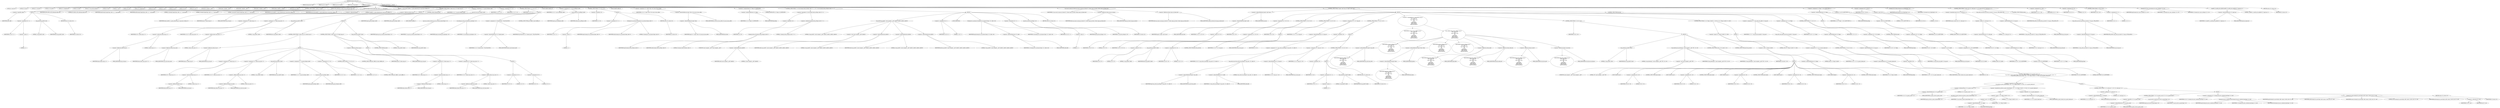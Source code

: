 digraph hostapd_notif_assoc {  
"1000123" [label = "(METHOD,hostapd_notif_assoc)" ]
"1000124" [label = "(PARAM,hostapd_data *hapd)" ]
"1000125" [label = "(PARAM,const u8 *addr)" ]
"1000126" [label = "(PARAM,const u8 *req_ies)" ]
"1000127" [label = "(PARAM,size_t req_ies_len)" ]
"1000128" [label = "(PARAM,int reassoc)" ]
"1000129" [label = "(BLOCK,,)" ]
"1000130" [label = "(LOCAL,v9: const u8 *)" ]
"1000131" [label = "(LOCAL,v10: size_t)" ]
"1000132" [label = "(LOCAL,v11: sta_info *)" ]
"1000133" [label = "(LOCAL,v12: sta_info *)" ]
"1000134" [label = "(LOCAL,v13: unsigned int)" ]
"1000135" [label = "(LOCAL,v14: bool)" ]
"1000136" [label = "(LOCAL,v15: wpa_state_machine *)" ]
"1000137" [label = "(LOCAL,v16: int)" ]
"1000138" [label = "(LOCAL,v17: int)" ]
"1000139" [label = "(LOCAL,v18: u32)" ]
"1000140" [label = "(LOCAL,v19: unsigned int)" ]
"1000141" [label = "(LOCAL,v20: int)" ]
"1000142" [label = "(LOCAL,v21: int)" ]
"1000143" [label = "(LOCAL,v22: int)" ]
"1000144" [label = "(LOCAL,v24: int)" ]
"1000145" [label = "(LOCAL,v25: u8 *)" ]
"1000146" [label = "(LOCAL,fmt: unsigned __int8 *)" ]
"1000147" [label = "(LOCAL,fmta: unsigned __int8 *)" ]
"1000148" [label = "(LOCAL,fmtb: unsigned __int8 *)" ]
"1000149" [label = "(LOCAL,fmtc: unsigned __int8 *)" ]
"1000150" [label = "(LOCAL,elems: ieee802_11_elems)" ]
"1000151" [label = "(LOCAL,buf: u8 [ 1064 ])" ]
"1000152" [label = "(CONTROL_STRUCTURE,if ( !addr ),if ( !addr ))" ]
"1000153" [label = "(<operator>.logicalNot,!addr)" ]
"1000154" [label = "(IDENTIFIER,addr,!addr)" ]
"1000155" [label = "(BLOCK,,)" ]
"1000156" [label = "(<operator>.assignment,v22 = -1)" ]
"1000157" [label = "(IDENTIFIER,v22,v22 = -1)" ]
"1000158" [label = "(<operator>.minus,-1)" ]
"1000159" [label = "(LITERAL,1,-1)" ]
"1000160" [label = "(wpa_printf,wpa_printf(2, fmt))" ]
"1000161" [label = "(LITERAL,2,wpa_printf(2, fmt))" ]
"1000162" [label = "(IDENTIFIER,fmt,wpa_printf(2, fmt))" ]
"1000163" [label = "(RETURN,return v22;,return v22;)" ]
"1000164" [label = "(IDENTIFIER,v22,return v22;)" ]
"1000165" [label = "(random_add_randomness,random_add_randomness(addr, 6u))" ]
"1000166" [label = "(IDENTIFIER,addr,random_add_randomness(addr, 6u))" ]
"1000167" [label = "(LITERAL,6u,random_add_randomness(addr, 6u))" ]
"1000168" [label = "(hostapd_logger,hostapd_logger(hapd, addr, 1u, 2, \"associated\"))" ]
"1000169" [label = "(IDENTIFIER,hapd,hostapd_logger(hapd, addr, 1u, 2, \"associated\"))" ]
"1000170" [label = "(IDENTIFIER,addr,hostapd_logger(hapd, addr, 1u, 2, \"associated\"))" ]
"1000171" [label = "(LITERAL,1u,hostapd_logger(hapd, addr, 1u, 2, \"associated\"))" ]
"1000172" [label = "(LITERAL,2,hostapd_logger(hapd, addr, 1u, 2, \"associated\"))" ]
"1000173" [label = "(LITERAL,\"associated\",hostapd_logger(hapd, addr, 1u, 2, \"associated\"))" ]
"1000174" [label = "(ieee802_11_parse_elems,ieee802_11_parse_elems(req_ies, req_ies_len, &elems, 0))" ]
"1000175" [label = "(IDENTIFIER,req_ies,ieee802_11_parse_elems(req_ies, req_ies_len, &elems, 0))" ]
"1000176" [label = "(IDENTIFIER,req_ies_len,ieee802_11_parse_elems(req_ies, req_ies_len, &elems, 0))" ]
"1000177" [label = "(<operator>.addressOf,&elems)" ]
"1000178" [label = "(IDENTIFIER,elems,ieee802_11_parse_elems(req_ies, req_ies_len, &elems, 0))" ]
"1000179" [label = "(LITERAL,0,ieee802_11_parse_elems(req_ies, req_ies_len, &elems, 0))" ]
"1000180" [label = "(CONTROL_STRUCTURE,if ( elems.wps_ie ),if ( elems.wps_ie ))" ]
"1000181" [label = "(<operator>.fieldAccess,elems.wps_ie)" ]
"1000182" [label = "(IDENTIFIER,elems,if ( elems.wps_ie ))" ]
"1000183" [label = "(FIELD_IDENTIFIER,wps_ie,wps_ie)" ]
"1000184" [label = "(BLOCK,,)" ]
"1000185" [label = "(<operator>.assignment,v9 = elems.wps_ie - 2)" ]
"1000186" [label = "(IDENTIFIER,v9,v9 = elems.wps_ie - 2)" ]
"1000187" [label = "(<operator>.subtraction,elems.wps_ie - 2)" ]
"1000188" [label = "(<operator>.fieldAccess,elems.wps_ie)" ]
"1000189" [label = "(IDENTIFIER,elems,elems.wps_ie - 2)" ]
"1000190" [label = "(FIELD_IDENTIFIER,wps_ie,wps_ie)" ]
"1000191" [label = "(LITERAL,2,elems.wps_ie - 2)" ]
"1000192" [label = "(<operator>.assignment,v10 = elems.wps_ie_len + 2)" ]
"1000193" [label = "(IDENTIFIER,v10,v10 = elems.wps_ie_len + 2)" ]
"1000194" [label = "(<operator>.addition,elems.wps_ie_len + 2)" ]
"1000195" [label = "(<operator>.fieldAccess,elems.wps_ie_len)" ]
"1000196" [label = "(IDENTIFIER,elems,elems.wps_ie_len + 2)" ]
"1000197" [label = "(FIELD_IDENTIFIER,wps_ie_len,wps_ie_len)" ]
"1000198" [label = "(LITERAL,2,elems.wps_ie_len + 2)" ]
"1000199" [label = "(wpa_printf,wpa_printf(2, fmta))" ]
"1000200" [label = "(LITERAL,2,wpa_printf(2, fmta))" ]
"1000201" [label = "(IDENTIFIER,fmta,wpa_printf(2, fmta))" ]
"1000202" [label = "(CONTROL_STRUCTURE,else,else)" ]
"1000203" [label = "(BLOCK,,)" ]
"1000204" [label = "(CONTROL_STRUCTURE,if ( elems.rsn_ie ),if ( elems.rsn_ie ))" ]
"1000205" [label = "(<operator>.fieldAccess,elems.rsn_ie)" ]
"1000206" [label = "(IDENTIFIER,elems,if ( elems.rsn_ie ))" ]
"1000207" [label = "(FIELD_IDENTIFIER,rsn_ie,rsn_ie)" ]
"1000208" [label = "(BLOCK,,)" ]
"1000209" [label = "(<operator>.assignment,v9 = elems.rsn_ie - 2)" ]
"1000210" [label = "(IDENTIFIER,v9,v9 = elems.rsn_ie - 2)" ]
"1000211" [label = "(<operator>.subtraction,elems.rsn_ie - 2)" ]
"1000212" [label = "(<operator>.fieldAccess,elems.rsn_ie)" ]
"1000213" [label = "(IDENTIFIER,elems,elems.rsn_ie - 2)" ]
"1000214" [label = "(FIELD_IDENTIFIER,rsn_ie,rsn_ie)" ]
"1000215" [label = "(LITERAL,2,elems.rsn_ie - 2)" ]
"1000216" [label = "(<operator>.assignment,v10 = elems.rsn_ie_len + 2)" ]
"1000217" [label = "(IDENTIFIER,v10,v10 = elems.rsn_ie_len + 2)" ]
"1000218" [label = "(<operator>.addition,elems.rsn_ie_len + 2)" ]
"1000219" [label = "(<operator>.fieldAccess,elems.rsn_ie_len)" ]
"1000220" [label = "(IDENTIFIER,elems,elems.rsn_ie_len + 2)" ]
"1000221" [label = "(FIELD_IDENTIFIER,rsn_ie_len,rsn_ie_len)" ]
"1000222" [label = "(LITERAL,2,elems.rsn_ie_len + 2)" ]
"1000223" [label = "(wpa_printf,wpa_printf(2, fmta))" ]
"1000224" [label = "(LITERAL,2,wpa_printf(2, fmta))" ]
"1000225" [label = "(IDENTIFIER,fmta,wpa_printf(2, fmta))" ]
"1000226" [label = "(<operator>.assignment,v11 = ap_get_sta(hapd, addr))" ]
"1000227" [label = "(IDENTIFIER,v11,v11 = ap_get_sta(hapd, addr))" ]
"1000228" [label = "(ap_get_sta,ap_get_sta(hapd, addr))" ]
"1000229" [label = "(IDENTIFIER,hapd,ap_get_sta(hapd, addr))" ]
"1000230" [label = "(IDENTIFIER,addr,ap_get_sta(hapd, addr))" ]
"1000231" [label = "(<operator>.assignment,v12 = v11)" ]
"1000232" [label = "(IDENTIFIER,v12,v12 = v11)" ]
"1000233" [label = "(IDENTIFIER,v11,v12 = v11)" ]
"1000234" [label = "(CONTROL_STRUCTURE,if ( v11 ),if ( v11 ))" ]
"1000235" [label = "(IDENTIFIER,v11,if ( v11 ))" ]
"1000236" [label = "(CONTROL_STRUCTURE,goto LABEL_5;,goto LABEL_5;)" ]
"1000237" [label = "(CONTROL_STRUCTURE,goto LABEL_29;,goto LABEL_29;)" ]
"1000238" [label = "(CONTROL_STRUCTURE,if ( elems.wpa_ie ),if ( elems.wpa_ie ))" ]
"1000239" [label = "(<operator>.fieldAccess,elems.wpa_ie)" ]
"1000240" [label = "(IDENTIFIER,elems,if ( elems.wpa_ie ))" ]
"1000241" [label = "(FIELD_IDENTIFIER,wpa_ie,wpa_ie)" ]
"1000242" [label = "(BLOCK,,)" ]
"1000243" [label = "(<operator>.assignment,v9 = elems.wpa_ie - 2)" ]
"1000244" [label = "(IDENTIFIER,v9,v9 = elems.wpa_ie - 2)" ]
"1000245" [label = "(<operator>.subtraction,elems.wpa_ie - 2)" ]
"1000246" [label = "(<operator>.fieldAccess,elems.wpa_ie)" ]
"1000247" [label = "(IDENTIFIER,elems,elems.wpa_ie - 2)" ]
"1000248" [label = "(FIELD_IDENTIFIER,wpa_ie,wpa_ie)" ]
"1000249" [label = "(LITERAL,2,elems.wpa_ie - 2)" ]
"1000250" [label = "(<operator>.assignment,v10 = elems.wpa_ie_len + 2)" ]
"1000251" [label = "(IDENTIFIER,v10,v10 = elems.wpa_ie_len + 2)" ]
"1000252" [label = "(<operator>.addition,elems.wpa_ie_len + 2)" ]
"1000253" [label = "(<operator>.fieldAccess,elems.wpa_ie_len)" ]
"1000254" [label = "(IDENTIFIER,elems,elems.wpa_ie_len + 2)" ]
"1000255" [label = "(FIELD_IDENTIFIER,wpa_ie_len,wpa_ie_len)" ]
"1000256" [label = "(LITERAL,2,elems.wpa_ie_len + 2)" ]
"1000257" [label = "(CONTROL_STRUCTURE,else,else)" ]
"1000258" [label = "(BLOCK,,)" ]
"1000259" [label = "(<operator>.assignment,v10 = 0)" ]
"1000260" [label = "(IDENTIFIER,v10,v10 = 0)" ]
"1000261" [label = "(LITERAL,0,v10 = 0)" ]
"1000262" [label = "(<operator>.assignment,v9 = 0)" ]
"1000263" [label = "(IDENTIFIER,v9,v9 = 0)" ]
"1000264" [label = "(LITERAL,0,v9 = 0)" ]
"1000265" [label = "(wpa_printf,wpa_printf(2, fmta))" ]
"1000266" [label = "(LITERAL,2,wpa_printf(2, fmta))" ]
"1000267" [label = "(IDENTIFIER,fmta,wpa_printf(2, fmta))" ]
"1000268" [label = "(<operator>.assignment,v11 = ap_get_sta(hapd, addr))" ]
"1000269" [label = "(IDENTIFIER,v11,v11 = ap_get_sta(hapd, addr))" ]
"1000270" [label = "(ap_get_sta,ap_get_sta(hapd, addr))" ]
"1000271" [label = "(IDENTIFIER,hapd,ap_get_sta(hapd, addr))" ]
"1000272" [label = "(IDENTIFIER,addr,ap_get_sta(hapd, addr))" ]
"1000273" [label = "(<operator>.assignment,v12 = v11)" ]
"1000274" [label = "(IDENTIFIER,v12,v12 = v11)" ]
"1000275" [label = "(IDENTIFIER,v11,v12 = v11)" ]
"1000276" [label = "(CONTROL_STRUCTURE,if ( v11 ),if ( v11 ))" ]
"1000277" [label = "(IDENTIFIER,v11,if ( v11 ))" ]
"1000278" [label = "(BLOCK,,)" ]
"1000279" [label = "(JUMP_TARGET,LABEL_5)" ]
"1000280" [label = "(ap_sta_no_session_timeout,ap_sta_no_session_timeout(hapd, v11))" ]
"1000281" [label = "(IDENTIFIER,hapd,ap_sta_no_session_timeout(hapd, v11))" ]
"1000282" [label = "(IDENTIFIER,v11,ap_sta_no_session_timeout(hapd, v11))" ]
"1000283" [label = "(accounting_sta_stop,accounting_sta_stop(hapd, v12))" ]
"1000284" [label = "(IDENTIFIER,hapd,accounting_sta_stop(hapd, v12))" ]
"1000285" [label = "(IDENTIFIER,v12,accounting_sta_stop(hapd, v12))" ]
"1000286" [label = "(<operator>.assignment,v12->timeout_next = STA_NULLFUNC)" ]
"1000287" [label = "(<operator>.indirectFieldAccess,v12->timeout_next)" ]
"1000288" [label = "(IDENTIFIER,v12,v12->timeout_next = STA_NULLFUNC)" ]
"1000289" [label = "(FIELD_IDENTIFIER,timeout_next,timeout_next)" ]
"1000290" [label = "(IDENTIFIER,STA_NULLFUNC,v12->timeout_next = STA_NULLFUNC)" ]
"1000291" [label = "(CONTROL_STRUCTURE,goto LABEL_6;,goto LABEL_6;)" ]
"1000292" [label = "(JUMP_TARGET,LABEL_29)" ]
"1000293" [label = "(<operator>.assignment,v12 = ap_sta_add(hapd, addr))" ]
"1000294" [label = "(IDENTIFIER,v12,v12 = ap_sta_add(hapd, addr))" ]
"1000295" [label = "(ap_sta_add,ap_sta_add(hapd, addr))" ]
"1000296" [label = "(IDENTIFIER,hapd,ap_sta_add(hapd, addr))" ]
"1000297" [label = "(IDENTIFIER,addr,ap_sta_add(hapd, addr))" ]
"1000298" [label = "(CONTROL_STRUCTURE,if ( !v12 ),if ( !v12 ))" ]
"1000299" [label = "(<operator>.logicalNot,!v12)" ]
"1000300" [label = "(IDENTIFIER,v12,!v12)" ]
"1000301" [label = "(BLOCK,,)" ]
"1000302" [label = "(<operator>.assignment,v22 = -1)" ]
"1000303" [label = "(IDENTIFIER,v22,v22 = -1)" ]
"1000304" [label = "(<operator>.minus,-1)" ]
"1000305" [label = "(LITERAL,1,-1)" ]
"1000306" [label = "(hostapd_drv_sta_disassoc,hostapd_drv_sta_disassoc(hapd, addr, 5))" ]
"1000307" [label = "(IDENTIFIER,hapd,hostapd_drv_sta_disassoc(hapd, addr, 5))" ]
"1000308" [label = "(IDENTIFIER,addr,hostapd_drv_sta_disassoc(hapd, addr, 5))" ]
"1000309" [label = "(LITERAL,5,hostapd_drv_sta_disassoc(hapd, addr, 5))" ]
"1000310" [label = "(RETURN,return v22;,return v22;)" ]
"1000311" [label = "(IDENTIFIER,v22,return v22;)" ]
"1000312" [label = "(JUMP_TARGET,LABEL_6)" ]
"1000313" [label = "(<operator>.assignment,v13 = hapd->iface->drv_max_acl_mac_addrs)" ]
"1000314" [label = "(IDENTIFIER,v13,v13 = hapd->iface->drv_max_acl_mac_addrs)" ]
"1000315" [label = "(<operator>.indirectFieldAccess,hapd->iface->drv_max_acl_mac_addrs)" ]
"1000316" [label = "(<operator>.indirectFieldAccess,hapd->iface)" ]
"1000317" [label = "(IDENTIFIER,hapd,v13 = hapd->iface->drv_max_acl_mac_addrs)" ]
"1000318" [label = "(FIELD_IDENTIFIER,iface,iface)" ]
"1000319" [label = "(FIELD_IDENTIFIER,drv_max_acl_mac_addrs,drv_max_acl_mac_addrs)" ]
"1000320" [label = "(<operators>.assignmentAnd,v12->flags &= 0xFFFECFFF)" ]
"1000321" [label = "(<operator>.indirectFieldAccess,v12->flags)" ]
"1000322" [label = "(IDENTIFIER,v12,v12->flags &= 0xFFFECFFF)" ]
"1000323" [label = "(FIELD_IDENTIFIER,flags,flags)" ]
"1000324" [label = "(LITERAL,0xFFFECFFF,v12->flags &= 0xFFFECFFF)" ]
"1000325" [label = "(CONTROL_STRUCTURE,if ( !v13 && hostapd_check_acl(hapd, addr, 0) != 1 ),if ( !v13 && hostapd_check_acl(hapd, addr, 0) != 1 ))" ]
"1000326" [label = "(<operator>.logicalAnd,!v13 && hostapd_check_acl(hapd, addr, 0) != 1)" ]
"1000327" [label = "(<operator>.logicalNot,!v13)" ]
"1000328" [label = "(IDENTIFIER,v13,!v13)" ]
"1000329" [label = "(<operator>.notEquals,hostapd_check_acl(hapd, addr, 0) != 1)" ]
"1000330" [label = "(hostapd_check_acl,hostapd_check_acl(hapd, addr, 0))" ]
"1000331" [label = "(IDENTIFIER,hapd,hostapd_check_acl(hapd, addr, 0))" ]
"1000332" [label = "(IDENTIFIER,addr,hostapd_check_acl(hapd, addr, 0))" ]
"1000333" [label = "(LITERAL,0,hostapd_check_acl(hapd, addr, 0))" ]
"1000334" [label = "(LITERAL,1,hostapd_check_acl(hapd, addr, 0) != 1)" ]
"1000335" [label = "(BLOCK,,)" ]
"1000336" [label = "(wpa_printf,wpa_printf(3, (const unsigned __int8 *)addr[2], addr[3], addr[4], addr[5]))" ]
"1000337" [label = "(LITERAL,3,wpa_printf(3, (const unsigned __int8 *)addr[2], addr[3], addr[4], addr[5]))" ]
"1000338" [label = "(<operator>.cast,(const unsigned __int8 *)addr[2])" ]
"1000339" [label = "(UNKNOWN,const unsigned __int8 *,const unsigned __int8 *)" ]
"1000340" [label = "(<operator>.indirectIndexAccess,addr[2])" ]
"1000341" [label = "(IDENTIFIER,addr,(const unsigned __int8 *)addr[2])" ]
"1000342" [label = "(LITERAL,2,(const unsigned __int8 *)addr[2])" ]
"1000343" [label = "(<operator>.indirectIndexAccess,addr[3])" ]
"1000344" [label = "(IDENTIFIER,addr,wpa_printf(3, (const unsigned __int8 *)addr[2], addr[3], addr[4], addr[5]))" ]
"1000345" [label = "(LITERAL,3,wpa_printf(3, (const unsigned __int8 *)addr[2], addr[3], addr[4], addr[5]))" ]
"1000346" [label = "(<operator>.indirectIndexAccess,addr[4])" ]
"1000347" [label = "(IDENTIFIER,addr,wpa_printf(3, (const unsigned __int8 *)addr[2], addr[3], addr[4], addr[5]))" ]
"1000348" [label = "(LITERAL,4,wpa_printf(3, (const unsigned __int8 *)addr[2], addr[3], addr[4], addr[5]))" ]
"1000349" [label = "(<operator>.indirectIndexAccess,addr[5])" ]
"1000350" [label = "(IDENTIFIER,addr,wpa_printf(3, (const unsigned __int8 *)addr[2], addr[3], addr[4], addr[5]))" ]
"1000351" [label = "(LITERAL,5,wpa_printf(3, (const unsigned __int8 *)addr[2], addr[3], addr[4], addr[5]))" ]
"1000352" [label = "(<operator>.assignment,v24 = 1)" ]
"1000353" [label = "(IDENTIFIER,v24,v24 = 1)" ]
"1000354" [label = "(LITERAL,1,v24 = 1)" ]
"1000355" [label = "(JUMP_TARGET,fail)" ]
"1000356" [label = "(hostapd_drv_sta_disassoc,hostapd_drv_sta_disassoc(hapd, v12->addr, v24))" ]
"1000357" [label = "(IDENTIFIER,hapd,hostapd_drv_sta_disassoc(hapd, v12->addr, v24))" ]
"1000358" [label = "(<operator>.indirectFieldAccess,v12->addr)" ]
"1000359" [label = "(IDENTIFIER,v12,hostapd_drv_sta_disassoc(hapd, v12->addr, v24))" ]
"1000360" [label = "(FIELD_IDENTIFIER,addr,addr)" ]
"1000361" [label = "(IDENTIFIER,v24,hostapd_drv_sta_disassoc(hapd, v12->addr, v24))" ]
"1000362" [label = "(<operator>.assignment,v22 = -1)" ]
"1000363" [label = "(IDENTIFIER,v22,v22 = -1)" ]
"1000364" [label = "(<operator>.minus,-1)" ]
"1000365" [label = "(LITERAL,1,-1)" ]
"1000366" [label = "(ap_free_sta,ap_free_sta(hapd, v12))" ]
"1000367" [label = "(IDENTIFIER,hapd,ap_free_sta(hapd, v12))" ]
"1000368" [label = "(IDENTIFIER,v12,ap_free_sta(hapd, v12))" ]
"1000369" [label = "(RETURN,return v22;,return v22;)" ]
"1000370" [label = "(IDENTIFIER,v22,return v22;)" ]
"1000371" [label = "(ap_copy_sta_supp_op_classes,ap_copy_sta_supp_op_classes(v12, elems.supp_op_classes, elems.supp_op_classes_len))" ]
"1000372" [label = "(IDENTIFIER,v12,ap_copy_sta_supp_op_classes(v12, elems.supp_op_classes, elems.supp_op_classes_len))" ]
"1000373" [label = "(<operator>.fieldAccess,elems.supp_op_classes)" ]
"1000374" [label = "(IDENTIFIER,elems,ap_copy_sta_supp_op_classes(v12, elems.supp_op_classes, elems.supp_op_classes_len))" ]
"1000375" [label = "(FIELD_IDENTIFIER,supp_op_classes,supp_op_classes)" ]
"1000376" [label = "(<operator>.fieldAccess,elems.supp_op_classes_len)" ]
"1000377" [label = "(IDENTIFIER,elems,ap_copy_sta_supp_op_classes(v12, elems.supp_op_classes, elems.supp_op_classes_len))" ]
"1000378" [label = "(FIELD_IDENTIFIER,supp_op_classes_len,supp_op_classes_len)" ]
"1000379" [label = "(CONTROL_STRUCTURE,if ( hapd->conf->wpa ),if ( hapd->conf->wpa ))" ]
"1000380" [label = "(<operator>.indirectFieldAccess,hapd->conf->wpa)" ]
"1000381" [label = "(<operator>.indirectFieldAccess,hapd->conf)" ]
"1000382" [label = "(IDENTIFIER,hapd,if ( hapd->conf->wpa ))" ]
"1000383" [label = "(FIELD_IDENTIFIER,conf,conf)" ]
"1000384" [label = "(FIELD_IDENTIFIER,wpa,wpa)" ]
"1000385" [label = "(BLOCK,,)" ]
"1000386" [label = "(<operator>.assignment,v14 = v10 == 0)" ]
"1000387" [label = "(IDENTIFIER,v14,v14 = v10 == 0)" ]
"1000388" [label = "(<operator>.equals,v10 == 0)" ]
"1000389" [label = "(IDENTIFIER,v10,v10 == 0)" ]
"1000390" [label = "(LITERAL,0,v10 == 0)" ]
"1000391" [label = "(CONTROL_STRUCTURE,if ( v10 ),if ( v10 ))" ]
"1000392" [label = "(IDENTIFIER,v10,if ( v10 ))" ]
"1000393" [label = "(<operator>.assignment,v14 = v9 == 0)" ]
"1000394" [label = "(IDENTIFIER,v14,v14 = v9 == 0)" ]
"1000395" [label = "(<operator>.equals,v9 == 0)" ]
"1000396" [label = "(IDENTIFIER,v9,v9 == 0)" ]
"1000397" [label = "(LITERAL,0,v9 == 0)" ]
"1000398" [label = "(CONTROL_STRUCTURE,if ( v14 ),if ( v14 ))" ]
"1000399" [label = "(IDENTIFIER,v14,if ( v14 ))" ]
"1000400" [label = "(BLOCK,,)" ]
"1000401" [label = "(wpa_printf,wpa_printf(2, fmtb))" ]
"1000402" [label = "(LITERAL,2,wpa_printf(2, fmtb))" ]
"1000403" [label = "(IDENTIFIER,fmtb,wpa_printf(2, fmtb))" ]
"1000404" [label = "(<operator>.assignment,v24 = 13)" ]
"1000405" [label = "(IDENTIFIER,v24,v24 = 13)" ]
"1000406" [label = "(LITERAL,13,v24 = 13)" ]
"1000407" [label = "(CONTROL_STRUCTURE,goto fail;,goto fail;)" ]
"1000408" [label = "(<operator>.assignment,v15 = v12->wpa_sm)" ]
"1000409" [label = "(IDENTIFIER,v15,v15 = v12->wpa_sm)" ]
"1000410" [label = "(<operator>.indirectFieldAccess,v12->wpa_sm)" ]
"1000411" [label = "(IDENTIFIER,v12,v15 = v12->wpa_sm)" ]
"1000412" [label = "(FIELD_IDENTIFIER,wpa_sm,wpa_sm)" ]
"1000413" [label = "(CONTROL_STRUCTURE,if ( !v15 ),if ( !v15 ))" ]
"1000414" [label = "(<operator>.logicalNot,!v15)" ]
"1000415" [label = "(IDENTIFIER,v15,!v15)" ]
"1000416" [label = "(BLOCK,,)" ]
"1000417" [label = "(<operator>.assignment,v15 = wpa_auth_sta_init(hapd->wpa_auth, v12->addr, 0))" ]
"1000418" [label = "(IDENTIFIER,v15,v15 = wpa_auth_sta_init(hapd->wpa_auth, v12->addr, 0))" ]
"1000419" [label = "(wpa_auth_sta_init,wpa_auth_sta_init(hapd->wpa_auth, v12->addr, 0))" ]
"1000420" [label = "(<operator>.indirectFieldAccess,hapd->wpa_auth)" ]
"1000421" [label = "(IDENTIFIER,hapd,wpa_auth_sta_init(hapd->wpa_auth, v12->addr, 0))" ]
"1000422" [label = "(FIELD_IDENTIFIER,wpa_auth,wpa_auth)" ]
"1000423" [label = "(<operator>.indirectFieldAccess,v12->addr)" ]
"1000424" [label = "(IDENTIFIER,v12,wpa_auth_sta_init(hapd->wpa_auth, v12->addr, 0))" ]
"1000425" [label = "(FIELD_IDENTIFIER,addr,addr)" ]
"1000426" [label = "(LITERAL,0,wpa_auth_sta_init(hapd->wpa_auth, v12->addr, 0))" ]
"1000427" [label = "(<operator>.assignment,v12->wpa_sm = v15)" ]
"1000428" [label = "(<operator>.indirectFieldAccess,v12->wpa_sm)" ]
"1000429" [label = "(IDENTIFIER,v12,v12->wpa_sm = v15)" ]
"1000430" [label = "(FIELD_IDENTIFIER,wpa_sm,wpa_sm)" ]
"1000431" [label = "(IDENTIFIER,v15,v12->wpa_sm = v15)" ]
"1000432" [label = "(CONTROL_STRUCTURE,if ( !v15 ),if ( !v15 ))" ]
"1000433" [label = "(<operator>.logicalNot,!v15)" ]
"1000434" [label = "(IDENTIFIER,v15,!v15)" ]
"1000435" [label = "(BLOCK,,)" ]
"1000436" [label = "(<operator>.assignment,v22 = -1)" ]
"1000437" [label = "(IDENTIFIER,v22,v22 = -1)" ]
"1000438" [label = "(<operator>.minus,-1)" ]
"1000439" [label = "(LITERAL,1,-1)" ]
"1000440" [label = "(wpa_printf,wpa_printf(5, fmtb))" ]
"1000441" [label = "(LITERAL,5,wpa_printf(5, fmtb))" ]
"1000442" [label = "(IDENTIFIER,fmtb,wpa_printf(5, fmtb))" ]
"1000443" [label = "(RETURN,return v22;,return v22;)" ]
"1000444" [label = "(IDENTIFIER,v22,return v22;)" ]
"1000445" [label = "(<operator>.assignment,v16 = wpa_validate_wpa_ie(\n            hapd->wpa_auth,\n            v15,\n            hapd->iface->freq,\n            v9,\n            v10,\n            elems.mdie,\n            elems.mdie_len,\n            elems.owe_dh,\n            elems.owe_dh_len))" ]
"1000446" [label = "(IDENTIFIER,v16,v16 = wpa_validate_wpa_ie(\n            hapd->wpa_auth,\n            v15,\n            hapd->iface->freq,\n            v9,\n            v10,\n            elems.mdie,\n            elems.mdie_len,\n            elems.owe_dh,\n            elems.owe_dh_len))" ]
"1000447" [label = "(wpa_validate_wpa_ie,wpa_validate_wpa_ie(\n            hapd->wpa_auth,\n            v15,\n            hapd->iface->freq,\n            v9,\n            v10,\n            elems.mdie,\n            elems.mdie_len,\n            elems.owe_dh,\n            elems.owe_dh_len))" ]
"1000448" [label = "(<operator>.indirectFieldAccess,hapd->wpa_auth)" ]
"1000449" [label = "(IDENTIFIER,hapd,wpa_validate_wpa_ie(\n            hapd->wpa_auth,\n            v15,\n            hapd->iface->freq,\n            v9,\n            v10,\n            elems.mdie,\n            elems.mdie_len,\n            elems.owe_dh,\n            elems.owe_dh_len))" ]
"1000450" [label = "(FIELD_IDENTIFIER,wpa_auth,wpa_auth)" ]
"1000451" [label = "(IDENTIFIER,v15,wpa_validate_wpa_ie(\n            hapd->wpa_auth,\n            v15,\n            hapd->iface->freq,\n            v9,\n            v10,\n            elems.mdie,\n            elems.mdie_len,\n            elems.owe_dh,\n            elems.owe_dh_len))" ]
"1000452" [label = "(<operator>.indirectFieldAccess,hapd->iface->freq)" ]
"1000453" [label = "(<operator>.indirectFieldAccess,hapd->iface)" ]
"1000454" [label = "(IDENTIFIER,hapd,wpa_validate_wpa_ie(\n            hapd->wpa_auth,\n            v15,\n            hapd->iface->freq,\n            v9,\n            v10,\n            elems.mdie,\n            elems.mdie_len,\n            elems.owe_dh,\n            elems.owe_dh_len))" ]
"1000455" [label = "(FIELD_IDENTIFIER,iface,iface)" ]
"1000456" [label = "(FIELD_IDENTIFIER,freq,freq)" ]
"1000457" [label = "(IDENTIFIER,v9,wpa_validate_wpa_ie(\n            hapd->wpa_auth,\n            v15,\n            hapd->iface->freq,\n            v9,\n            v10,\n            elems.mdie,\n            elems.mdie_len,\n            elems.owe_dh,\n            elems.owe_dh_len))" ]
"1000458" [label = "(IDENTIFIER,v10,wpa_validate_wpa_ie(\n            hapd->wpa_auth,\n            v15,\n            hapd->iface->freq,\n            v9,\n            v10,\n            elems.mdie,\n            elems.mdie_len,\n            elems.owe_dh,\n            elems.owe_dh_len))" ]
"1000459" [label = "(<operator>.fieldAccess,elems.mdie)" ]
"1000460" [label = "(IDENTIFIER,elems,wpa_validate_wpa_ie(\n            hapd->wpa_auth,\n            v15,\n            hapd->iface->freq,\n            v9,\n            v10,\n            elems.mdie,\n            elems.mdie_len,\n            elems.owe_dh,\n            elems.owe_dh_len))" ]
"1000461" [label = "(FIELD_IDENTIFIER,mdie,mdie)" ]
"1000462" [label = "(<operator>.fieldAccess,elems.mdie_len)" ]
"1000463" [label = "(IDENTIFIER,elems,wpa_validate_wpa_ie(\n            hapd->wpa_auth,\n            v15,\n            hapd->iface->freq,\n            v9,\n            v10,\n            elems.mdie,\n            elems.mdie_len,\n            elems.owe_dh,\n            elems.owe_dh_len))" ]
"1000464" [label = "(FIELD_IDENTIFIER,mdie_len,mdie_len)" ]
"1000465" [label = "(<operator>.fieldAccess,elems.owe_dh)" ]
"1000466" [label = "(IDENTIFIER,elems,wpa_validate_wpa_ie(\n            hapd->wpa_auth,\n            v15,\n            hapd->iface->freq,\n            v9,\n            v10,\n            elems.mdie,\n            elems.mdie_len,\n            elems.owe_dh,\n            elems.owe_dh_len))" ]
"1000467" [label = "(FIELD_IDENTIFIER,owe_dh,owe_dh)" ]
"1000468" [label = "(<operator>.fieldAccess,elems.owe_dh_len)" ]
"1000469" [label = "(IDENTIFIER,elems,wpa_validate_wpa_ie(\n            hapd->wpa_auth,\n            v15,\n            hapd->iface->freq,\n            v9,\n            v10,\n            elems.mdie,\n            elems.mdie_len,\n            elems.owe_dh,\n            elems.owe_dh_len))" ]
"1000470" [label = "(FIELD_IDENTIFIER,owe_dh_len,owe_dh_len)" ]
"1000471" [label = "(CONTROL_STRUCTURE,if ( v16 ),if ( v16 ))" ]
"1000472" [label = "(IDENTIFIER,v16,if ( v16 ))" ]
"1000473" [label = "(BLOCK,,)" ]
"1000474" [label = "(wpa_printf,wpa_printf(2, fmtc))" ]
"1000475" [label = "(LITERAL,2,wpa_printf(2, fmtc))" ]
"1000476" [label = "(IDENTIFIER,fmtc,wpa_printf(2, fmtc))" ]
"1000477" [label = "(wpa_hexdump,wpa_hexdump(2, (const unsigned __int8 *)\"IE\", v9, v10))" ]
"1000478" [label = "(LITERAL,2,wpa_hexdump(2, (const unsigned __int8 *)\"IE\", v9, v10))" ]
"1000479" [label = "(<operator>.cast,(const unsigned __int8 *)\"IE\")" ]
"1000480" [label = "(UNKNOWN,const unsigned __int8 *,const unsigned __int8 *)" ]
"1000481" [label = "(LITERAL,\"IE\",(const unsigned __int8 *)\"IE\")" ]
"1000482" [label = "(IDENTIFIER,v9,wpa_hexdump(2, (const unsigned __int8 *)\"IE\", v9, v10))" ]
"1000483" [label = "(IDENTIFIER,v10,wpa_hexdump(2, (const unsigned __int8 *)\"IE\", v9, v10))" ]
"1000484" [label = "(CONTROL_STRUCTURE,switch ( v16 ),switch ( v16 ))" ]
"1000485" [label = "(IDENTIFIER,v16,switch ( v16 ))" ]
"1000486" [label = "(BLOCK,,)" ]
"1000487" [label = "(JUMP_TARGET,case 2)" ]
"1000488" [label = "(<operator>.assignment,v24 = 18)" ]
"1000489" [label = "(IDENTIFIER,v24,v24 = 18)" ]
"1000490" [label = "(LITERAL,18,v24 = 18)" ]
"1000491" [label = "(CONTROL_STRUCTURE,break;,break;)" ]
"1000492" [label = "(JUMP_TARGET,case 3)" ]
"1000493" [label = "(<operator>.assignment,v24 = 19)" ]
"1000494" [label = "(IDENTIFIER,v24,v24 = 19)" ]
"1000495" [label = "(LITERAL,19,v24 = 19)" ]
"1000496" [label = "(CONTROL_STRUCTURE,break;,break;)" ]
"1000497" [label = "(JUMP_TARGET,case 4)" ]
"1000498" [label = "(<operator>.assignment,v24 = 20)" ]
"1000499" [label = "(IDENTIFIER,v24,v24 = 20)" ]
"1000500" [label = "(LITERAL,20,v24 = 20)" ]
"1000501" [label = "(CONTROL_STRUCTURE,break;,break;)" ]
"1000502" [label = "(JUMP_TARGET,case 8)" ]
"1000503" [label = "(<operator>.assignment,v24 = 24)" ]
"1000504" [label = "(IDENTIFIER,v24,v24 = 24)" ]
"1000505" [label = "(LITERAL,24,v24 = 24)" ]
"1000506" [label = "(CONTROL_STRUCTURE,break;,break;)" ]
"1000507" [label = "(JUMP_TARGET,default)" ]
"1000508" [label = "(<operator>.assignment,v24 = 13)" ]
"1000509" [label = "(IDENTIFIER,v24,v24 = 13)" ]
"1000510" [label = "(LITERAL,13,v24 = 13)" ]
"1000511" [label = "(CONTROL_STRUCTURE,break;,break;)" ]
"1000512" [label = "(CONTROL_STRUCTURE,goto fail;,goto fail;)" ]
"1000513" [label = "(CONTROL_STRUCTURE,if ( (v12->flags & 0x402) == 1026 ),if ( (v12->flags & 0x402) == 1026 ))" ]
"1000514" [label = "(<operator>.equals,(v12->flags & 0x402) == 1026)" ]
"1000515" [label = "(<operator>.and,v12->flags & 0x402)" ]
"1000516" [label = "(<operator>.indirectFieldAccess,v12->flags)" ]
"1000517" [label = "(IDENTIFIER,v12,v12->flags & 0x402)" ]
"1000518" [label = "(FIELD_IDENTIFIER,flags,flags)" ]
"1000519" [label = "(LITERAL,0x402,v12->flags & 0x402)" ]
"1000520" [label = "(LITERAL,1026,(v12->flags & 0x402) == 1026)" ]
"1000521" [label = "(BLOCK,,)" ]
"1000522" [label = "(<operator>.assignment,v22 = v12->sa_query_timed_out)" ]
"1000523" [label = "(IDENTIFIER,v22,v22 = v12->sa_query_timed_out)" ]
"1000524" [label = "(<operator>.indirectFieldAccess,v12->sa_query_timed_out)" ]
"1000525" [label = "(IDENTIFIER,v12,v22 = v12->sa_query_timed_out)" ]
"1000526" [label = "(FIELD_IDENTIFIER,sa_query_timed_out,sa_query_timed_out)" ]
"1000527" [label = "(CONTROL_STRUCTURE,if ( !v22 ),if ( !v22 ))" ]
"1000528" [label = "(<operator>.logicalNot,!v22)" ]
"1000529" [label = "(IDENTIFIER,v22,!v22)" ]
"1000530" [label = "(BLOCK,,)" ]
"1000531" [label = "(CONTROL_STRUCTURE,if ( v12->sa_query_count <= 0\n          || (ap_check_sa_query_timeout(hapd, v12), (~v12->flags & 0x402) == 0) && !v12->sa_query_timed_out ),if ( v12->sa_query_count <= 0\n          || (ap_check_sa_query_timeout(hapd, v12), (~v12->flags & 0x402) == 0) && !v12->sa_query_timed_out ))" ]
"1000532" [label = "(<operator>.logicalOr,v12->sa_query_count <= 0\n          || (ap_check_sa_query_timeout(hapd, v12), (~v12->flags & 0x402) == 0) && !v12->sa_query_timed_out)" ]
"1000533" [label = "(<operator>.lessEqualsThan,v12->sa_query_count <= 0)" ]
"1000534" [label = "(<operator>.indirectFieldAccess,v12->sa_query_count)" ]
"1000535" [label = "(IDENTIFIER,v12,v12->sa_query_count <= 0)" ]
"1000536" [label = "(FIELD_IDENTIFIER,sa_query_count,sa_query_count)" ]
"1000537" [label = "(LITERAL,0,v12->sa_query_count <= 0)" ]
"1000538" [label = "(<operator>.logicalAnd,(ap_check_sa_query_timeout(hapd, v12), (~v12->flags & 0x402) == 0) && !v12->sa_query_timed_out)" ]
"1000539" [label = "(BLOCK,,)" ]
"1000540" [label = "(ap_check_sa_query_timeout,ap_check_sa_query_timeout(hapd, v12))" ]
"1000541" [label = "(IDENTIFIER,hapd,ap_check_sa_query_timeout(hapd, v12))" ]
"1000542" [label = "(IDENTIFIER,v12,ap_check_sa_query_timeout(hapd, v12))" ]
"1000543" [label = "(<operator>.equals,(~v12->flags & 0x402) == 0)" ]
"1000544" [label = "(<operator>.and,~v12->flags & 0x402)" ]
"1000545" [label = "(<operator>.indirectFieldAccess,~v12->flags)" ]
"1000546" [label = "(IDENTIFIER,~v12,~v12->flags & 0x402)" ]
"1000547" [label = "(FIELD_IDENTIFIER,flags,flags)" ]
"1000548" [label = "(LITERAL,0x402,~v12->flags & 0x402)" ]
"1000549" [label = "(LITERAL,0,(~v12->flags & 0x402) == 0)" ]
"1000550" [label = "(<operator>.logicalNot,!v12->sa_query_timed_out)" ]
"1000551" [label = "(<operator>.indirectFieldAccess,v12->sa_query_timed_out)" ]
"1000552" [label = "(IDENTIFIER,v12,!v12->sa_query_timed_out)" ]
"1000553" [label = "(FIELD_IDENTIFIER,sa_query_timed_out,sa_query_timed_out)" ]
"1000554" [label = "(BLOCK,,)" ]
"1000555" [label = "(CONTROL_STRUCTURE,if ( v12->auth_alg != 2 ),if ( v12->auth_alg != 2 ))" ]
"1000556" [label = "(<operator>.notEquals,v12->auth_alg != 2)" ]
"1000557" [label = "(<operator>.indirectFieldAccess,v12->auth_alg)" ]
"1000558" [label = "(IDENTIFIER,v12,v12->auth_alg != 2)" ]
"1000559" [label = "(FIELD_IDENTIFIER,auth_alg,auth_alg)" ]
"1000560" [label = "(LITERAL,2,v12->auth_alg != 2)" ]
"1000561" [label = "(BLOCK,,)" ]
"1000562" [label = "(CONTROL_STRUCTURE,if ( !v12->sa_query_count ),if ( !v12->sa_query_count ))" ]
"1000563" [label = "(<operator>.logicalNot,!v12->sa_query_count)" ]
"1000564" [label = "(<operator>.indirectFieldAccess,v12->sa_query_count)" ]
"1000565" [label = "(IDENTIFIER,v12,!v12->sa_query_count)" ]
"1000566" [label = "(FIELD_IDENTIFIER,sa_query_count,sa_query_count)" ]
"1000567" [label = "(ap_sta_start_sa_query,ap_sta_start_sa_query(hapd, v12))" ]
"1000568" [label = "(IDENTIFIER,hapd,ap_sta_start_sa_query(hapd, v12))" ]
"1000569" [label = "(IDENTIFIER,v12,ap_sta_start_sa_query(hapd, v12))" ]
"1000570" [label = "(<operator>.assignment,v25 = hostapd_eid_assoc_comeback_time(hapd, v12, buf))" ]
"1000571" [label = "(IDENTIFIER,v25,v25 = hostapd_eid_assoc_comeback_time(hapd, v12, buf))" ]
"1000572" [label = "(hostapd_eid_assoc_comeback_time,hostapd_eid_assoc_comeback_time(hapd, v12, buf))" ]
"1000573" [label = "(IDENTIFIER,hapd,hostapd_eid_assoc_comeback_time(hapd, v12, buf))" ]
"1000574" [label = "(IDENTIFIER,v12,hostapd_eid_assoc_comeback_time(hapd, v12, buf))" ]
"1000575" [label = "(IDENTIFIER,buf,hostapd_eid_assoc_comeback_time(hapd, v12, buf))" ]
"1000576" [label = "(hostapd_sta_assoc,hostapd_sta_assoc(hapd, addr, reassoc, 0x1Eu, buf, v25 - buf))" ]
"1000577" [label = "(IDENTIFIER,hapd,hostapd_sta_assoc(hapd, addr, reassoc, 0x1Eu, buf, v25 - buf))" ]
"1000578" [label = "(IDENTIFIER,addr,hostapd_sta_assoc(hapd, addr, reassoc, 0x1Eu, buf, v25 - buf))" ]
"1000579" [label = "(IDENTIFIER,reassoc,hostapd_sta_assoc(hapd, addr, reassoc, 0x1Eu, buf, v25 - buf))" ]
"1000580" [label = "(LITERAL,0x1Eu,hostapd_sta_assoc(hapd, addr, reassoc, 0x1Eu, buf, v25 - buf))" ]
"1000581" [label = "(IDENTIFIER,buf,hostapd_sta_assoc(hapd, addr, reassoc, 0x1Eu, buf, v25 - buf))" ]
"1000582" [label = "(<operator>.subtraction,v25 - buf)" ]
"1000583" [label = "(IDENTIFIER,v25,v25 - buf)" ]
"1000584" [label = "(IDENTIFIER,buf,v25 - buf)" ]
"1000585" [label = "(RETURN,return v22;,return v22;)" ]
"1000586" [label = "(IDENTIFIER,v22,return v22;)" ]
"1000587" [label = "(<operator>.assignment,v17 = wpa_auth_uses_mfp(v12->wpa_sm))" ]
"1000588" [label = "(IDENTIFIER,v17,v17 = wpa_auth_uses_mfp(v12->wpa_sm))" ]
"1000589" [label = "(wpa_auth_uses_mfp,wpa_auth_uses_mfp(v12->wpa_sm))" ]
"1000590" [label = "(<operator>.indirectFieldAccess,v12->wpa_sm)" ]
"1000591" [label = "(IDENTIFIER,v12,wpa_auth_uses_mfp(v12->wpa_sm))" ]
"1000592" [label = "(FIELD_IDENTIFIER,wpa_sm,wpa_sm)" ]
"1000593" [label = "(<operator>.assignment,v18 = v12->flags)" ]
"1000594" [label = "(IDENTIFIER,v18,v18 = v12->flags)" ]
"1000595" [label = "(<operator>.indirectFieldAccess,v12->flags)" ]
"1000596" [label = "(IDENTIFIER,v12,v18 = v12->flags)" ]
"1000597" [label = "(FIELD_IDENTIFIER,flags,flags)" ]
"1000598" [label = "(CONTROL_STRUCTURE,if ( v17 ),if ( v17 ))" ]
"1000599" [label = "(IDENTIFIER,v17,if ( v17 ))" ]
"1000600" [label = "(<operator>.assignment,v19 = v18 | 0x400)" ]
"1000601" [label = "(IDENTIFIER,v19,v19 = v18 | 0x400)" ]
"1000602" [label = "(<operator>.or,v18 | 0x400)" ]
"1000603" [label = "(IDENTIFIER,v18,v18 | 0x400)" ]
"1000604" [label = "(LITERAL,0x400,v18 | 0x400)" ]
"1000605" [label = "(CONTROL_STRUCTURE,else,else)" ]
"1000606" [label = "(<operator>.assignment,v19 = v18 & 0xFFFFFBFF)" ]
"1000607" [label = "(IDENTIFIER,v19,v19 = v18 & 0xFFFFFBFF)" ]
"1000608" [label = "(<operator>.and,v18 & 0xFFFFFBFF)" ]
"1000609" [label = "(IDENTIFIER,v18,v18 & 0xFFFFFBFF)" ]
"1000610" [label = "(LITERAL,0xFFFFFBFF,v18 & 0xFFFFFBFF)" ]
"1000611" [label = "(CONTROL_STRUCTURE,else,else)" ]
"1000612" [label = "(BLOCK,,)" ]
"1000613" [label = "(<operator>.assignment,v19 = v12->flags)" ]
"1000614" [label = "(IDENTIFIER,v19,v19 = v12->flags)" ]
"1000615" [label = "(<operator>.indirectFieldAccess,v12->flags)" ]
"1000616" [label = "(IDENTIFIER,v12,v19 = v12->flags)" ]
"1000617" [label = "(FIELD_IDENTIFIER,flags,flags)" ]
"1000618" [label = "(<operator>.assignment,v12->flags = v19 & 0xFFF7FFFF | 3)" ]
"1000619" [label = "(<operator>.indirectFieldAccess,v12->flags)" ]
"1000620" [label = "(IDENTIFIER,v12,v12->flags = v19 & 0xFFF7FFFF | 3)" ]
"1000621" [label = "(FIELD_IDENTIFIER,flags,flags)" ]
"1000622" [label = "(<operator>.or,v19 & 0xFFF7FFFF | 3)" ]
"1000623" [label = "(<operator>.and,v19 & 0xFFF7FFFF)" ]
"1000624" [label = "(IDENTIFIER,v19,v19 & 0xFFF7FFFF)" ]
"1000625" [label = "(LITERAL,0xFFF7FFFF,v19 & 0xFFF7FFFF)" ]
"1000626" [label = "(LITERAL,3,v19 & 0xFFF7FFFF | 3)" ]
"1000627" [label = "(<operator>.assignment,v20 = v19 & 2)" ]
"1000628" [label = "(IDENTIFIER,v20,v20 = v19 & 2)" ]
"1000629" [label = "(<operator>.and,v19 & 2)" ]
"1000630" [label = "(IDENTIFIER,v19,v19 & 2)" ]
"1000631" [label = "(LITERAL,2,v19 & 2)" ]
"1000632" [label = "(hostapd_set_sta_flags,hostapd_set_sta_flags(hapd, v12))" ]
"1000633" [label = "(IDENTIFIER,hapd,hostapd_set_sta_flags(hapd, v12))" ]
"1000634" [label = "(IDENTIFIER,v12,hostapd_set_sta_flags(hapd, v12))" ]
"1000635" [label = "(CONTROL_STRUCTURE,if ( reassoc && v12->auth_alg == 2 ),if ( reassoc && v12->auth_alg == 2 ))" ]
"1000636" [label = "(<operator>.logicalAnd,reassoc && v12->auth_alg == 2)" ]
"1000637" [label = "(IDENTIFIER,reassoc,reassoc && v12->auth_alg == 2)" ]
"1000638" [label = "(<operator>.equals,v12->auth_alg == 2)" ]
"1000639" [label = "(<operator>.indirectFieldAccess,v12->auth_alg)" ]
"1000640" [label = "(IDENTIFIER,v12,v12->auth_alg == 2)" ]
"1000641" [label = "(FIELD_IDENTIFIER,auth_alg,auth_alg)" ]
"1000642" [label = "(LITERAL,2,v12->auth_alg == 2)" ]
"1000643" [label = "(wpa_auth_sm_event,wpa_auth_sm_event(v12->wpa_sm, WPA_ASSOC_FT))" ]
"1000644" [label = "(<operator>.indirectFieldAccess,v12->wpa_sm)" ]
"1000645" [label = "(IDENTIFIER,v12,wpa_auth_sm_event(v12->wpa_sm, WPA_ASSOC_FT))" ]
"1000646" [label = "(FIELD_IDENTIFIER,wpa_sm,wpa_sm)" ]
"1000647" [label = "(IDENTIFIER,WPA_ASSOC_FT,wpa_auth_sm_event(v12->wpa_sm, WPA_ASSOC_FT))" ]
"1000648" [label = "(CONTROL_STRUCTURE,else,else)" ]
"1000649" [label = "(wpa_auth_sm_event,wpa_auth_sm_event(v12->wpa_sm, WPA_ASSOC))" ]
"1000650" [label = "(<operator>.indirectFieldAccess,v12->wpa_sm)" ]
"1000651" [label = "(IDENTIFIER,v12,wpa_auth_sm_event(v12->wpa_sm, WPA_ASSOC))" ]
"1000652" [label = "(FIELD_IDENTIFIER,wpa_sm,wpa_sm)" ]
"1000653" [label = "(IDENTIFIER,WPA_ASSOC,wpa_auth_sm_event(v12->wpa_sm, WPA_ASSOC))" ]
"1000654" [label = "(<operator>.assignment,v21 = v20)" ]
"1000655" [label = "(IDENTIFIER,v21,v21 = v20)" ]
"1000656" [label = "(IDENTIFIER,v20,v21 = v20)" ]
"1000657" [label = "(<operator>.assignment,v22 = 0)" ]
"1000658" [label = "(IDENTIFIER,v22,v22 = 0)" ]
"1000659" [label = "(LITERAL,0,v22 = 0)" ]
"1000660" [label = "(CONTROL_STRUCTURE,if ( v20 ),if ( v20 ))" ]
"1000661" [label = "(IDENTIFIER,v20,if ( v20 ))" ]
"1000662" [label = "(<operator>.assignment,v21 = 1)" ]
"1000663" [label = "(IDENTIFIER,v21,v21 = 1)" ]
"1000664" [label = "(LITERAL,1,v21 = 1)" ]
"1000665" [label = "(hostapd_new_assoc_sta,hostapd_new_assoc_sta(hapd, v12, v21))" ]
"1000666" [label = "(IDENTIFIER,hapd,hostapd_new_assoc_sta(hapd, v12, v21))" ]
"1000667" [label = "(IDENTIFIER,v12,hostapd_new_assoc_sta(hapd, v12, v21))" ]
"1000668" [label = "(IDENTIFIER,v21,hostapd_new_assoc_sta(hapd, v12, v21))" ]
"1000669" [label = "(ieee802_1x_notify_port_enabled,ieee802_1x_notify_port_enabled(v12->eapol_sm, 1))" ]
"1000670" [label = "(<operator>.indirectFieldAccess,v12->eapol_sm)" ]
"1000671" [label = "(IDENTIFIER,v12,ieee802_1x_notify_port_enabled(v12->eapol_sm, 1))" ]
"1000672" [label = "(FIELD_IDENTIFIER,eapol_sm,eapol_sm)" ]
"1000673" [label = "(LITERAL,1,ieee802_1x_notify_port_enabled(v12->eapol_sm, 1))" ]
"1000674" [label = "(RETURN,return v22;,return v22;)" ]
"1000675" [label = "(IDENTIFIER,v22,return v22;)" ]
"1000676" [label = "(METHOD_RETURN,int __fastcall)" ]
  "1000123" -> "1000124" 
  "1000123" -> "1000125" 
  "1000123" -> "1000126" 
  "1000123" -> "1000127" 
  "1000123" -> "1000128" 
  "1000123" -> "1000129" 
  "1000123" -> "1000676" 
  "1000129" -> "1000130" 
  "1000129" -> "1000131" 
  "1000129" -> "1000132" 
  "1000129" -> "1000133" 
  "1000129" -> "1000134" 
  "1000129" -> "1000135" 
  "1000129" -> "1000136" 
  "1000129" -> "1000137" 
  "1000129" -> "1000138" 
  "1000129" -> "1000139" 
  "1000129" -> "1000140" 
  "1000129" -> "1000141" 
  "1000129" -> "1000142" 
  "1000129" -> "1000143" 
  "1000129" -> "1000144" 
  "1000129" -> "1000145" 
  "1000129" -> "1000146" 
  "1000129" -> "1000147" 
  "1000129" -> "1000148" 
  "1000129" -> "1000149" 
  "1000129" -> "1000150" 
  "1000129" -> "1000151" 
  "1000129" -> "1000152" 
  "1000129" -> "1000165" 
  "1000129" -> "1000168" 
  "1000129" -> "1000174" 
  "1000129" -> "1000180" 
  "1000129" -> "1000268" 
  "1000129" -> "1000273" 
  "1000129" -> "1000276" 
  "1000129" -> "1000292" 
  "1000129" -> "1000293" 
  "1000129" -> "1000298" 
  "1000129" -> "1000312" 
  "1000129" -> "1000313" 
  "1000129" -> "1000320" 
  "1000129" -> "1000325" 
  "1000129" -> "1000371" 
  "1000129" -> "1000379" 
  "1000129" -> "1000618" 
  "1000129" -> "1000627" 
  "1000129" -> "1000632" 
  "1000129" -> "1000635" 
  "1000129" -> "1000654" 
  "1000129" -> "1000657" 
  "1000129" -> "1000660" 
  "1000129" -> "1000665" 
  "1000129" -> "1000669" 
  "1000129" -> "1000674" 
  "1000152" -> "1000153" 
  "1000152" -> "1000155" 
  "1000153" -> "1000154" 
  "1000155" -> "1000156" 
  "1000155" -> "1000160" 
  "1000155" -> "1000163" 
  "1000156" -> "1000157" 
  "1000156" -> "1000158" 
  "1000158" -> "1000159" 
  "1000160" -> "1000161" 
  "1000160" -> "1000162" 
  "1000163" -> "1000164" 
  "1000165" -> "1000166" 
  "1000165" -> "1000167" 
  "1000168" -> "1000169" 
  "1000168" -> "1000170" 
  "1000168" -> "1000171" 
  "1000168" -> "1000172" 
  "1000168" -> "1000173" 
  "1000174" -> "1000175" 
  "1000174" -> "1000176" 
  "1000174" -> "1000177" 
  "1000174" -> "1000179" 
  "1000177" -> "1000178" 
  "1000180" -> "1000181" 
  "1000180" -> "1000184" 
  "1000180" -> "1000202" 
  "1000181" -> "1000182" 
  "1000181" -> "1000183" 
  "1000184" -> "1000185" 
  "1000184" -> "1000192" 
  "1000184" -> "1000199" 
  "1000185" -> "1000186" 
  "1000185" -> "1000187" 
  "1000187" -> "1000188" 
  "1000187" -> "1000191" 
  "1000188" -> "1000189" 
  "1000188" -> "1000190" 
  "1000192" -> "1000193" 
  "1000192" -> "1000194" 
  "1000194" -> "1000195" 
  "1000194" -> "1000198" 
  "1000195" -> "1000196" 
  "1000195" -> "1000197" 
  "1000199" -> "1000200" 
  "1000199" -> "1000201" 
  "1000202" -> "1000203" 
  "1000203" -> "1000204" 
  "1000203" -> "1000238" 
  "1000203" -> "1000265" 
  "1000204" -> "1000205" 
  "1000204" -> "1000208" 
  "1000205" -> "1000206" 
  "1000205" -> "1000207" 
  "1000208" -> "1000209" 
  "1000208" -> "1000216" 
  "1000208" -> "1000223" 
  "1000208" -> "1000226" 
  "1000208" -> "1000231" 
  "1000208" -> "1000234" 
  "1000208" -> "1000237" 
  "1000209" -> "1000210" 
  "1000209" -> "1000211" 
  "1000211" -> "1000212" 
  "1000211" -> "1000215" 
  "1000212" -> "1000213" 
  "1000212" -> "1000214" 
  "1000216" -> "1000217" 
  "1000216" -> "1000218" 
  "1000218" -> "1000219" 
  "1000218" -> "1000222" 
  "1000219" -> "1000220" 
  "1000219" -> "1000221" 
  "1000223" -> "1000224" 
  "1000223" -> "1000225" 
  "1000226" -> "1000227" 
  "1000226" -> "1000228" 
  "1000228" -> "1000229" 
  "1000228" -> "1000230" 
  "1000231" -> "1000232" 
  "1000231" -> "1000233" 
  "1000234" -> "1000235" 
  "1000234" -> "1000236" 
  "1000238" -> "1000239" 
  "1000238" -> "1000242" 
  "1000238" -> "1000257" 
  "1000239" -> "1000240" 
  "1000239" -> "1000241" 
  "1000242" -> "1000243" 
  "1000242" -> "1000250" 
  "1000243" -> "1000244" 
  "1000243" -> "1000245" 
  "1000245" -> "1000246" 
  "1000245" -> "1000249" 
  "1000246" -> "1000247" 
  "1000246" -> "1000248" 
  "1000250" -> "1000251" 
  "1000250" -> "1000252" 
  "1000252" -> "1000253" 
  "1000252" -> "1000256" 
  "1000253" -> "1000254" 
  "1000253" -> "1000255" 
  "1000257" -> "1000258" 
  "1000258" -> "1000259" 
  "1000258" -> "1000262" 
  "1000259" -> "1000260" 
  "1000259" -> "1000261" 
  "1000262" -> "1000263" 
  "1000262" -> "1000264" 
  "1000265" -> "1000266" 
  "1000265" -> "1000267" 
  "1000268" -> "1000269" 
  "1000268" -> "1000270" 
  "1000270" -> "1000271" 
  "1000270" -> "1000272" 
  "1000273" -> "1000274" 
  "1000273" -> "1000275" 
  "1000276" -> "1000277" 
  "1000276" -> "1000278" 
  "1000278" -> "1000279" 
  "1000278" -> "1000280" 
  "1000278" -> "1000283" 
  "1000278" -> "1000286" 
  "1000278" -> "1000291" 
  "1000280" -> "1000281" 
  "1000280" -> "1000282" 
  "1000283" -> "1000284" 
  "1000283" -> "1000285" 
  "1000286" -> "1000287" 
  "1000286" -> "1000290" 
  "1000287" -> "1000288" 
  "1000287" -> "1000289" 
  "1000293" -> "1000294" 
  "1000293" -> "1000295" 
  "1000295" -> "1000296" 
  "1000295" -> "1000297" 
  "1000298" -> "1000299" 
  "1000298" -> "1000301" 
  "1000299" -> "1000300" 
  "1000301" -> "1000302" 
  "1000301" -> "1000306" 
  "1000301" -> "1000310" 
  "1000302" -> "1000303" 
  "1000302" -> "1000304" 
  "1000304" -> "1000305" 
  "1000306" -> "1000307" 
  "1000306" -> "1000308" 
  "1000306" -> "1000309" 
  "1000310" -> "1000311" 
  "1000313" -> "1000314" 
  "1000313" -> "1000315" 
  "1000315" -> "1000316" 
  "1000315" -> "1000319" 
  "1000316" -> "1000317" 
  "1000316" -> "1000318" 
  "1000320" -> "1000321" 
  "1000320" -> "1000324" 
  "1000321" -> "1000322" 
  "1000321" -> "1000323" 
  "1000325" -> "1000326" 
  "1000325" -> "1000335" 
  "1000326" -> "1000327" 
  "1000326" -> "1000329" 
  "1000327" -> "1000328" 
  "1000329" -> "1000330" 
  "1000329" -> "1000334" 
  "1000330" -> "1000331" 
  "1000330" -> "1000332" 
  "1000330" -> "1000333" 
  "1000335" -> "1000336" 
  "1000335" -> "1000352" 
  "1000335" -> "1000355" 
  "1000335" -> "1000356" 
  "1000335" -> "1000362" 
  "1000335" -> "1000366" 
  "1000335" -> "1000369" 
  "1000336" -> "1000337" 
  "1000336" -> "1000338" 
  "1000336" -> "1000343" 
  "1000336" -> "1000346" 
  "1000336" -> "1000349" 
  "1000338" -> "1000339" 
  "1000338" -> "1000340" 
  "1000340" -> "1000341" 
  "1000340" -> "1000342" 
  "1000343" -> "1000344" 
  "1000343" -> "1000345" 
  "1000346" -> "1000347" 
  "1000346" -> "1000348" 
  "1000349" -> "1000350" 
  "1000349" -> "1000351" 
  "1000352" -> "1000353" 
  "1000352" -> "1000354" 
  "1000356" -> "1000357" 
  "1000356" -> "1000358" 
  "1000356" -> "1000361" 
  "1000358" -> "1000359" 
  "1000358" -> "1000360" 
  "1000362" -> "1000363" 
  "1000362" -> "1000364" 
  "1000364" -> "1000365" 
  "1000366" -> "1000367" 
  "1000366" -> "1000368" 
  "1000369" -> "1000370" 
  "1000371" -> "1000372" 
  "1000371" -> "1000373" 
  "1000371" -> "1000376" 
  "1000373" -> "1000374" 
  "1000373" -> "1000375" 
  "1000376" -> "1000377" 
  "1000376" -> "1000378" 
  "1000379" -> "1000380" 
  "1000379" -> "1000385" 
  "1000379" -> "1000611" 
  "1000380" -> "1000381" 
  "1000380" -> "1000384" 
  "1000381" -> "1000382" 
  "1000381" -> "1000383" 
  "1000385" -> "1000386" 
  "1000385" -> "1000391" 
  "1000385" -> "1000398" 
  "1000385" -> "1000408" 
  "1000385" -> "1000413" 
  "1000385" -> "1000445" 
  "1000385" -> "1000471" 
  "1000385" -> "1000513" 
  "1000385" -> "1000587" 
  "1000385" -> "1000593" 
  "1000385" -> "1000598" 
  "1000386" -> "1000387" 
  "1000386" -> "1000388" 
  "1000388" -> "1000389" 
  "1000388" -> "1000390" 
  "1000391" -> "1000392" 
  "1000391" -> "1000393" 
  "1000393" -> "1000394" 
  "1000393" -> "1000395" 
  "1000395" -> "1000396" 
  "1000395" -> "1000397" 
  "1000398" -> "1000399" 
  "1000398" -> "1000400" 
  "1000400" -> "1000401" 
  "1000400" -> "1000404" 
  "1000400" -> "1000407" 
  "1000401" -> "1000402" 
  "1000401" -> "1000403" 
  "1000404" -> "1000405" 
  "1000404" -> "1000406" 
  "1000408" -> "1000409" 
  "1000408" -> "1000410" 
  "1000410" -> "1000411" 
  "1000410" -> "1000412" 
  "1000413" -> "1000414" 
  "1000413" -> "1000416" 
  "1000414" -> "1000415" 
  "1000416" -> "1000417" 
  "1000416" -> "1000427" 
  "1000416" -> "1000432" 
  "1000417" -> "1000418" 
  "1000417" -> "1000419" 
  "1000419" -> "1000420" 
  "1000419" -> "1000423" 
  "1000419" -> "1000426" 
  "1000420" -> "1000421" 
  "1000420" -> "1000422" 
  "1000423" -> "1000424" 
  "1000423" -> "1000425" 
  "1000427" -> "1000428" 
  "1000427" -> "1000431" 
  "1000428" -> "1000429" 
  "1000428" -> "1000430" 
  "1000432" -> "1000433" 
  "1000432" -> "1000435" 
  "1000433" -> "1000434" 
  "1000435" -> "1000436" 
  "1000435" -> "1000440" 
  "1000435" -> "1000443" 
  "1000436" -> "1000437" 
  "1000436" -> "1000438" 
  "1000438" -> "1000439" 
  "1000440" -> "1000441" 
  "1000440" -> "1000442" 
  "1000443" -> "1000444" 
  "1000445" -> "1000446" 
  "1000445" -> "1000447" 
  "1000447" -> "1000448" 
  "1000447" -> "1000451" 
  "1000447" -> "1000452" 
  "1000447" -> "1000457" 
  "1000447" -> "1000458" 
  "1000447" -> "1000459" 
  "1000447" -> "1000462" 
  "1000447" -> "1000465" 
  "1000447" -> "1000468" 
  "1000448" -> "1000449" 
  "1000448" -> "1000450" 
  "1000452" -> "1000453" 
  "1000452" -> "1000456" 
  "1000453" -> "1000454" 
  "1000453" -> "1000455" 
  "1000459" -> "1000460" 
  "1000459" -> "1000461" 
  "1000462" -> "1000463" 
  "1000462" -> "1000464" 
  "1000465" -> "1000466" 
  "1000465" -> "1000467" 
  "1000468" -> "1000469" 
  "1000468" -> "1000470" 
  "1000471" -> "1000472" 
  "1000471" -> "1000473" 
  "1000473" -> "1000474" 
  "1000473" -> "1000477" 
  "1000473" -> "1000484" 
  "1000473" -> "1000512" 
  "1000474" -> "1000475" 
  "1000474" -> "1000476" 
  "1000477" -> "1000478" 
  "1000477" -> "1000479" 
  "1000477" -> "1000482" 
  "1000477" -> "1000483" 
  "1000479" -> "1000480" 
  "1000479" -> "1000481" 
  "1000484" -> "1000485" 
  "1000484" -> "1000486" 
  "1000486" -> "1000487" 
  "1000486" -> "1000488" 
  "1000486" -> "1000491" 
  "1000486" -> "1000492" 
  "1000486" -> "1000493" 
  "1000486" -> "1000496" 
  "1000486" -> "1000497" 
  "1000486" -> "1000498" 
  "1000486" -> "1000501" 
  "1000486" -> "1000502" 
  "1000486" -> "1000503" 
  "1000486" -> "1000506" 
  "1000486" -> "1000507" 
  "1000486" -> "1000508" 
  "1000486" -> "1000511" 
  "1000488" -> "1000489" 
  "1000488" -> "1000490" 
  "1000493" -> "1000494" 
  "1000493" -> "1000495" 
  "1000498" -> "1000499" 
  "1000498" -> "1000500" 
  "1000503" -> "1000504" 
  "1000503" -> "1000505" 
  "1000508" -> "1000509" 
  "1000508" -> "1000510" 
  "1000513" -> "1000514" 
  "1000513" -> "1000521" 
  "1000514" -> "1000515" 
  "1000514" -> "1000520" 
  "1000515" -> "1000516" 
  "1000515" -> "1000519" 
  "1000516" -> "1000517" 
  "1000516" -> "1000518" 
  "1000521" -> "1000522" 
  "1000521" -> "1000527" 
  "1000522" -> "1000523" 
  "1000522" -> "1000524" 
  "1000524" -> "1000525" 
  "1000524" -> "1000526" 
  "1000527" -> "1000528" 
  "1000527" -> "1000530" 
  "1000528" -> "1000529" 
  "1000530" -> "1000531" 
  "1000531" -> "1000532" 
  "1000531" -> "1000554" 
  "1000532" -> "1000533" 
  "1000532" -> "1000538" 
  "1000533" -> "1000534" 
  "1000533" -> "1000537" 
  "1000534" -> "1000535" 
  "1000534" -> "1000536" 
  "1000538" -> "1000539" 
  "1000538" -> "1000550" 
  "1000539" -> "1000540" 
  "1000539" -> "1000543" 
  "1000540" -> "1000541" 
  "1000540" -> "1000542" 
  "1000543" -> "1000544" 
  "1000543" -> "1000549" 
  "1000544" -> "1000545" 
  "1000544" -> "1000548" 
  "1000545" -> "1000546" 
  "1000545" -> "1000547" 
  "1000550" -> "1000551" 
  "1000551" -> "1000552" 
  "1000551" -> "1000553" 
  "1000554" -> "1000555" 
  "1000555" -> "1000556" 
  "1000555" -> "1000561" 
  "1000556" -> "1000557" 
  "1000556" -> "1000560" 
  "1000557" -> "1000558" 
  "1000557" -> "1000559" 
  "1000561" -> "1000562" 
  "1000561" -> "1000570" 
  "1000561" -> "1000576" 
  "1000561" -> "1000585" 
  "1000562" -> "1000563" 
  "1000562" -> "1000567" 
  "1000563" -> "1000564" 
  "1000564" -> "1000565" 
  "1000564" -> "1000566" 
  "1000567" -> "1000568" 
  "1000567" -> "1000569" 
  "1000570" -> "1000571" 
  "1000570" -> "1000572" 
  "1000572" -> "1000573" 
  "1000572" -> "1000574" 
  "1000572" -> "1000575" 
  "1000576" -> "1000577" 
  "1000576" -> "1000578" 
  "1000576" -> "1000579" 
  "1000576" -> "1000580" 
  "1000576" -> "1000581" 
  "1000576" -> "1000582" 
  "1000582" -> "1000583" 
  "1000582" -> "1000584" 
  "1000585" -> "1000586" 
  "1000587" -> "1000588" 
  "1000587" -> "1000589" 
  "1000589" -> "1000590" 
  "1000590" -> "1000591" 
  "1000590" -> "1000592" 
  "1000593" -> "1000594" 
  "1000593" -> "1000595" 
  "1000595" -> "1000596" 
  "1000595" -> "1000597" 
  "1000598" -> "1000599" 
  "1000598" -> "1000600" 
  "1000598" -> "1000605" 
  "1000600" -> "1000601" 
  "1000600" -> "1000602" 
  "1000602" -> "1000603" 
  "1000602" -> "1000604" 
  "1000605" -> "1000606" 
  "1000606" -> "1000607" 
  "1000606" -> "1000608" 
  "1000608" -> "1000609" 
  "1000608" -> "1000610" 
  "1000611" -> "1000612" 
  "1000612" -> "1000613" 
  "1000613" -> "1000614" 
  "1000613" -> "1000615" 
  "1000615" -> "1000616" 
  "1000615" -> "1000617" 
  "1000618" -> "1000619" 
  "1000618" -> "1000622" 
  "1000619" -> "1000620" 
  "1000619" -> "1000621" 
  "1000622" -> "1000623" 
  "1000622" -> "1000626" 
  "1000623" -> "1000624" 
  "1000623" -> "1000625" 
  "1000627" -> "1000628" 
  "1000627" -> "1000629" 
  "1000629" -> "1000630" 
  "1000629" -> "1000631" 
  "1000632" -> "1000633" 
  "1000632" -> "1000634" 
  "1000635" -> "1000636" 
  "1000635" -> "1000643" 
  "1000635" -> "1000648" 
  "1000636" -> "1000637" 
  "1000636" -> "1000638" 
  "1000638" -> "1000639" 
  "1000638" -> "1000642" 
  "1000639" -> "1000640" 
  "1000639" -> "1000641" 
  "1000643" -> "1000644" 
  "1000643" -> "1000647" 
  "1000644" -> "1000645" 
  "1000644" -> "1000646" 
  "1000648" -> "1000649" 
  "1000649" -> "1000650" 
  "1000649" -> "1000653" 
  "1000650" -> "1000651" 
  "1000650" -> "1000652" 
  "1000654" -> "1000655" 
  "1000654" -> "1000656" 
  "1000657" -> "1000658" 
  "1000657" -> "1000659" 
  "1000660" -> "1000661" 
  "1000660" -> "1000662" 
  "1000662" -> "1000663" 
  "1000662" -> "1000664" 
  "1000665" -> "1000666" 
  "1000665" -> "1000667" 
  "1000665" -> "1000668" 
  "1000669" -> "1000670" 
  "1000669" -> "1000673" 
  "1000670" -> "1000671" 
  "1000670" -> "1000672" 
  "1000674" -> "1000675" 
}
